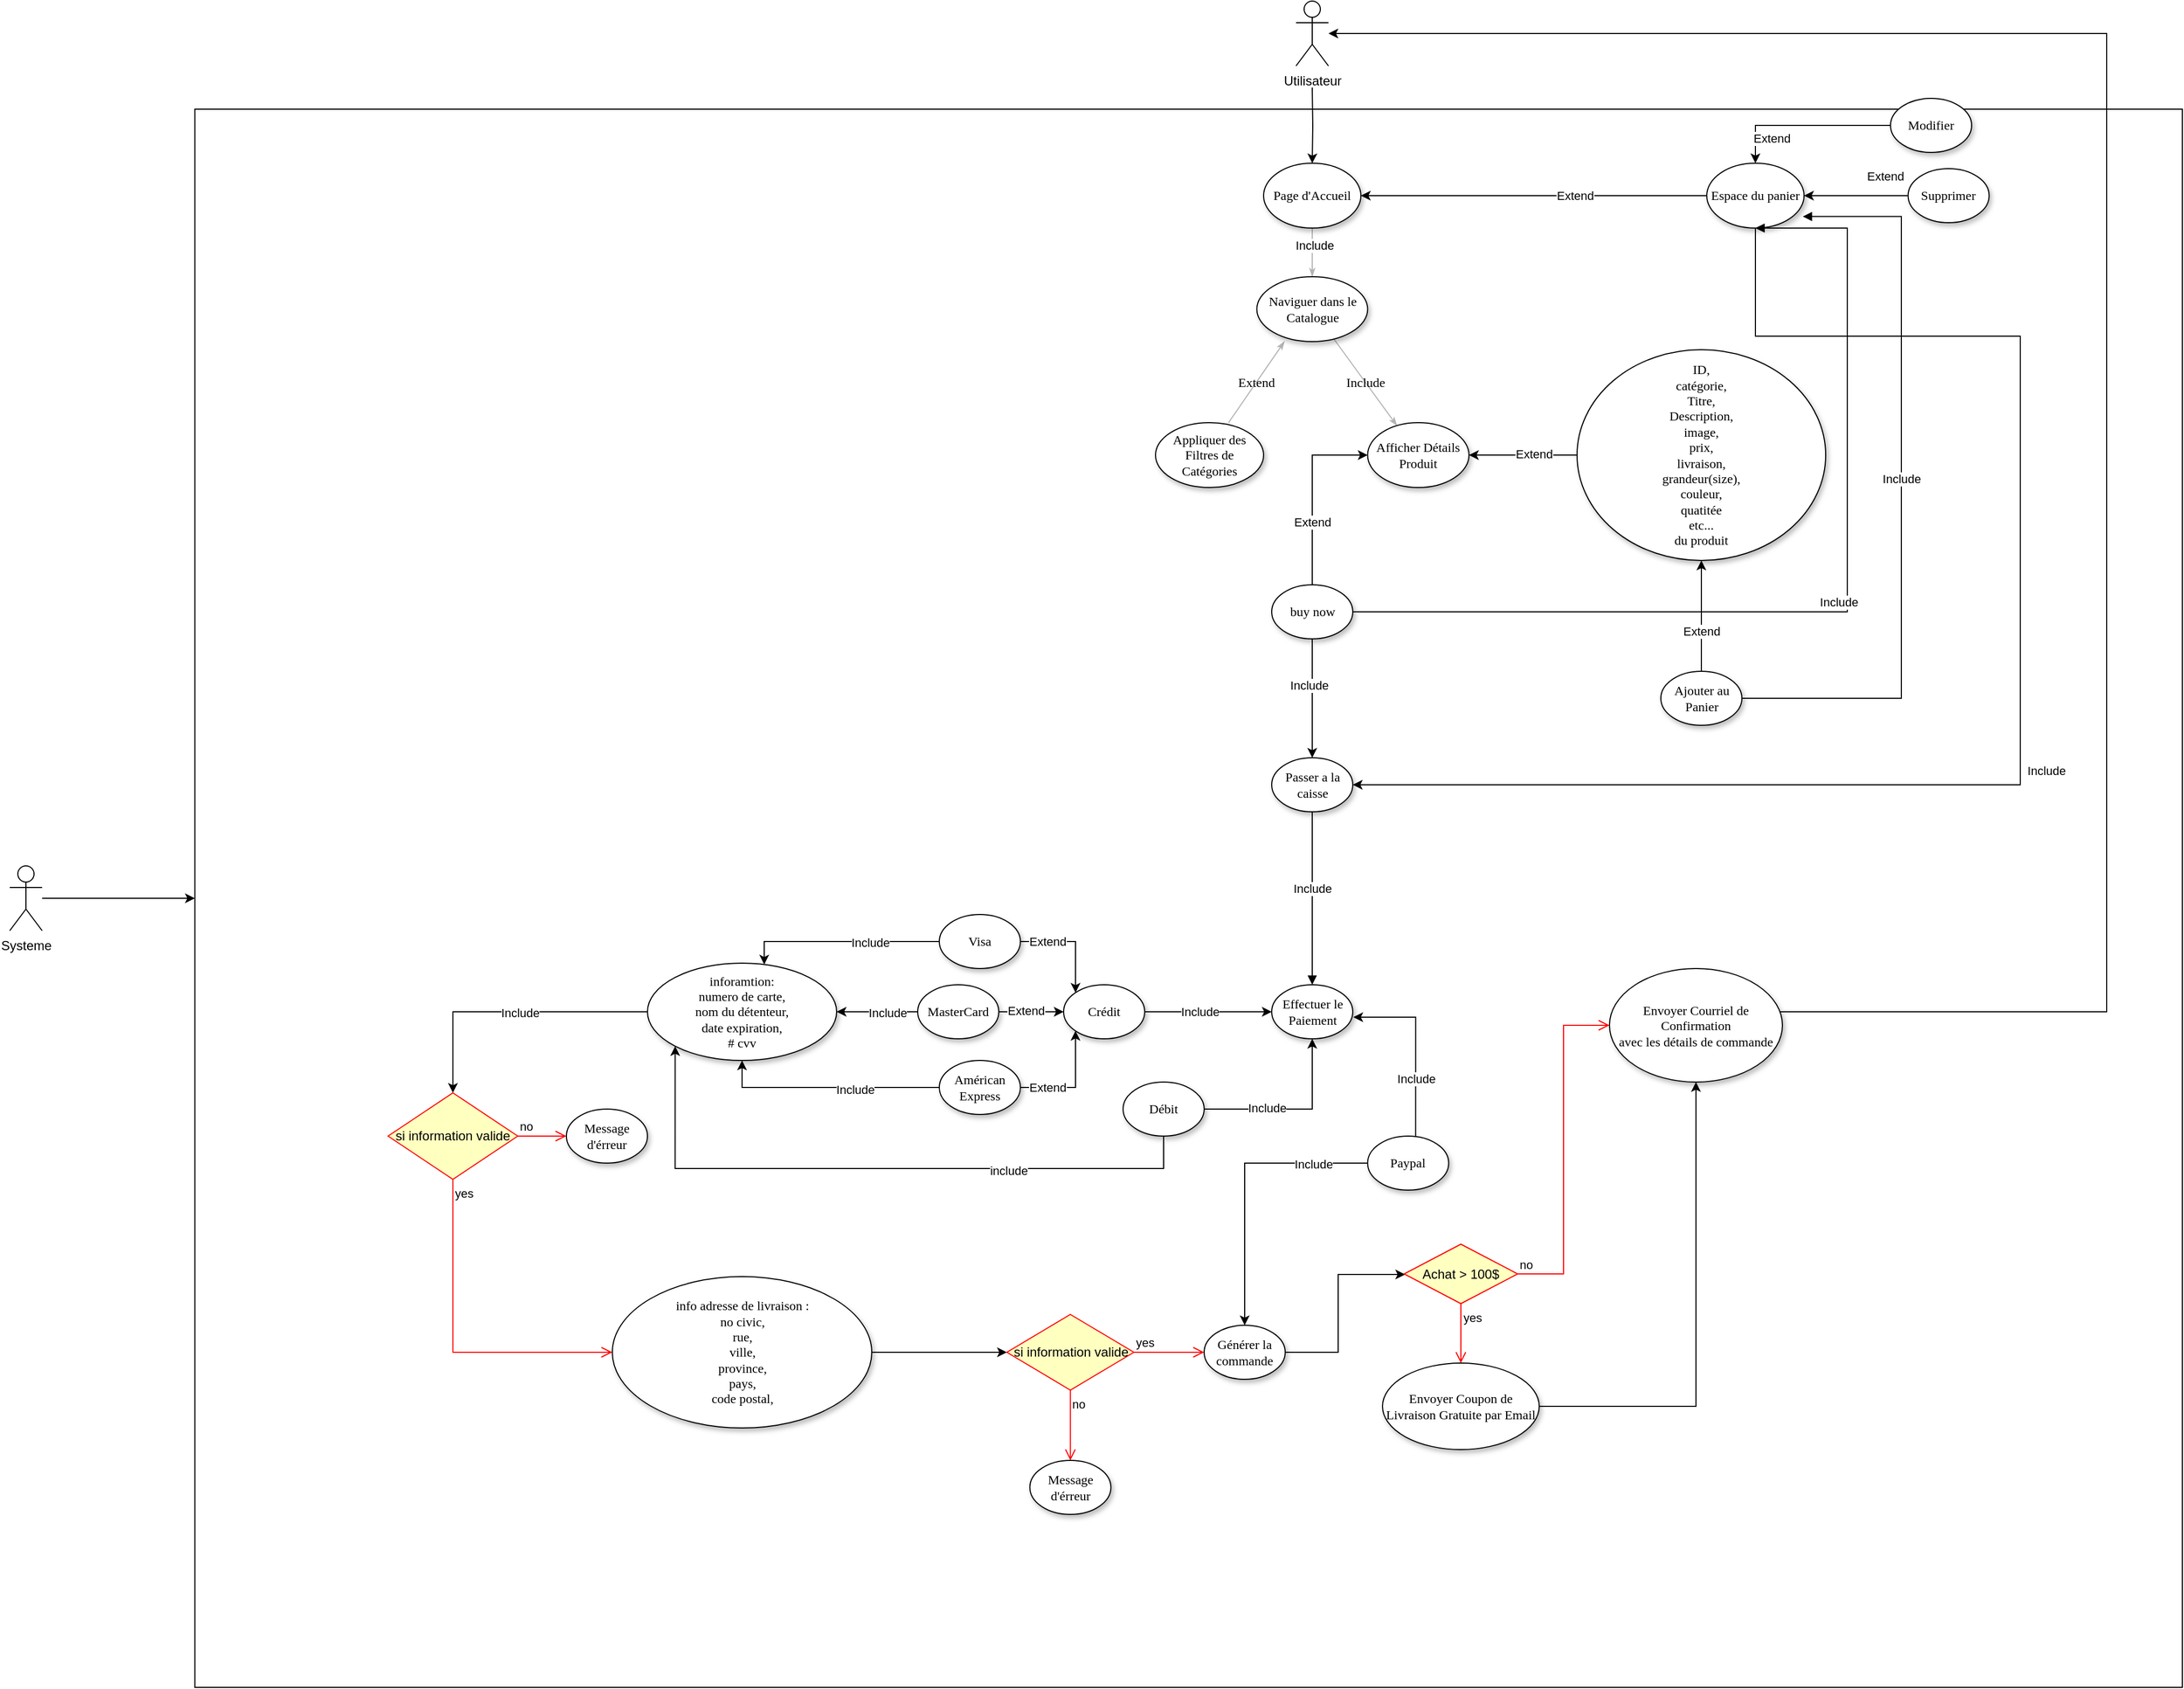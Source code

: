 <mxfile version="21.3.7" type="device">
  <diagram name="Page-1" id="jel4yk-7SxjorbVxU21P">
    <mxGraphModel dx="2404" dy="1895" grid="1" gridSize="10" guides="1" tooltips="1" connect="1" arrows="1" fold="1" page="1" pageScale="1" pageWidth="827" pageHeight="1169" math="0" shadow="0">
      <root>
        <mxCell id="0" />
        <mxCell id="1" parent="0" />
        <mxCell id="zFSgU1JudAxs3S3j0qi4-1" value="" style="rounded=0;whiteSpace=wrap;html=1;" parent="1" vertex="1">
          <mxGeometry x="-538.75" y="30" width="1838.75" height="1460" as="geometry" />
        </mxCell>
        <mxCell id="zFSgU1JudAxs3S3j0qi4-2" style="edgeStyle=none;rounded=1;html=1;labelBackgroundColor=none;startArrow=none;startFill=0;startSize=5;endArrow=classicThin;endFill=1;endSize=5;jettySize=auto;orthogonalLoop=1;strokeColor=#B3B3B3;strokeWidth=1;fontFamily=Verdana;fontSize=12" parent="1" source="zFSgU1JudAxs3S3j0qi4-6" target="zFSgU1JudAxs3S3j0qi4-9" edge="1">
          <mxGeometry relative="1" as="geometry" />
        </mxCell>
        <mxCell id="zFSgU1JudAxs3S3j0qi4-3" value="Include" style="edgeLabel;html=1;align=center;verticalAlign=middle;resizable=0;points=[];" parent="zFSgU1JudAxs3S3j0qi4-2" vertex="1" connectable="0">
          <mxGeometry x="-0.279" y="2" relative="1" as="geometry">
            <mxPoint as="offset" />
          </mxGeometry>
        </mxCell>
        <mxCell id="zFSgU1JudAxs3S3j0qi4-4" value="" style="edgeStyle=orthogonalEdgeStyle;rounded=0;orthogonalLoop=1;jettySize=auto;html=1;exitX=0;exitY=0.5;exitDx=0;exitDy=0;entryX=1;entryY=0.5;entryDx=0;entryDy=0;" parent="1" source="zFSgU1JudAxs3S3j0qi4-65" target="zFSgU1JudAxs3S3j0qi4-6" edge="1">
          <mxGeometry relative="1" as="geometry" />
        </mxCell>
        <mxCell id="zFSgU1JudAxs3S3j0qi4-5" value="Extend" style="edgeLabel;html=1;align=center;verticalAlign=middle;resizable=0;points=[];" parent="zFSgU1JudAxs3S3j0qi4-4" vertex="1" connectable="0">
          <mxGeometry x="-0.237" relative="1" as="geometry">
            <mxPoint as="offset" />
          </mxGeometry>
        </mxCell>
        <mxCell id="zFSgU1JudAxs3S3j0qi4-6" value="Page d&#39;Accueil" style="ellipse;whiteSpace=wrap;html=1;rounded=0;shadow=1;comic=0;labelBackgroundColor=none;strokeWidth=1;fontFamily=Verdana;fontSize=12;align=center;" parent="1" vertex="1">
          <mxGeometry x="450" y="80" width="90" height="60" as="geometry" />
        </mxCell>
        <mxCell id="zFSgU1JudAxs3S3j0qi4-7" value="Extend" style="edgeStyle=none;rounded=1;html=1;labelBackgroundColor=none;startArrow=none;startFill=0;startSize=5;endArrow=classicThin;endFill=1;endSize=5;jettySize=auto;orthogonalLoop=1;strokeColor=#B3B3B3;strokeWidth=1;fontFamily=Verdana;fontSize=12;exitX=0.676;exitY=0;exitDx=0;exitDy=0;entryX=0.25;entryY=0.997;entryDx=0;entryDy=0;entryPerimeter=0;exitPerimeter=0;" parent="1" source="zFSgU1JudAxs3S3j0qi4-11" target="zFSgU1JudAxs3S3j0qi4-9" edge="1">
          <mxGeometry relative="1" as="geometry">
            <mxPoint x="380" y="230" as="targetPoint" />
          </mxGeometry>
        </mxCell>
        <mxCell id="zFSgU1JudAxs3S3j0qi4-8" value="Include" style="edgeStyle=none;rounded=1;html=1;labelBackgroundColor=none;startArrow=none;startFill=0;startSize=5;endArrow=classicThin;endFill=1;endSize=5;jettySize=auto;orthogonalLoop=1;strokeColor=#B3B3B3;strokeWidth=1;fontFamily=Verdana;fontSize=12" parent="1" source="zFSgU1JudAxs3S3j0qi4-9" target="zFSgU1JudAxs3S3j0qi4-10" edge="1">
          <mxGeometry relative="1" as="geometry" />
        </mxCell>
        <mxCell id="zFSgU1JudAxs3S3j0qi4-9" value="Naviguer dans le Catalogue" style="ellipse;whiteSpace=wrap;html=1;rounded=0;shadow=1;comic=0;labelBackgroundColor=none;strokeWidth=1;fontFamily=Verdana;fontSize=12;align=center;" parent="1" vertex="1">
          <mxGeometry x="443.75" y="185" width="102.5" height="60" as="geometry" />
        </mxCell>
        <mxCell id="zFSgU1JudAxs3S3j0qi4-10" value="Afficher Détails Produit  " style="ellipse;whiteSpace=wrap;html=1;rounded=0;shadow=1;comic=0;labelBackgroundColor=none;strokeWidth=1;fontFamily=Verdana;fontSize=12;align=center;" parent="1" vertex="1">
          <mxGeometry x="546.25" y="320" width="93.75" height="60" as="geometry" />
        </mxCell>
        <mxCell id="zFSgU1JudAxs3S3j0qi4-11" value=" Appliquer des Filtres de Catégories" style="ellipse;whiteSpace=wrap;html=1;rounded=0;shadow=1;comic=0;labelBackgroundColor=none;strokeWidth=1;fontFamily=Verdana;fontSize=12;align=center;" parent="1" vertex="1">
          <mxGeometry x="350" y="320" width="100" height="60" as="geometry" />
        </mxCell>
        <mxCell id="zFSgU1JudAxs3S3j0qi4-12" value="" style="edgeStyle=orthogonalEdgeStyle;rounded=0;orthogonalLoop=1;jettySize=auto;html=1;exitX=0.5;exitY=1;exitDx=0;exitDy=0;" parent="1" source="zFSgU1JudAxs3S3j0qi4-65" target="zFSgU1JudAxs3S3j0qi4-25" edge="1">
          <mxGeometry relative="1" as="geometry">
            <Array as="points">
              <mxPoint x="905" y="240" />
              <mxPoint x="1150" y="240" />
              <mxPoint x="1150" y="655" />
            </Array>
            <mxPoint x="900" y="170" as="sourcePoint" />
          </mxGeometry>
        </mxCell>
        <mxCell id="zFSgU1JudAxs3S3j0qi4-13" value="Include" style="edgeLabel;html=1;align=center;verticalAlign=middle;resizable=0;points=[];" parent="zFSgU1JudAxs3S3j0qi4-12" vertex="1" connectable="0">
          <mxGeometry x="0.223" y="1" relative="1" as="geometry">
            <mxPoint x="106" y="-14" as="offset" />
          </mxGeometry>
        </mxCell>
        <mxCell id="zFSgU1JudAxs3S3j0qi4-14" value="" style="edgeStyle=orthogonalEdgeStyle;rounded=0;orthogonalLoop=1;jettySize=auto;html=1;entryX=0.5;entryY=1;entryDx=0;entryDy=0;" parent="1" source="zFSgU1JudAxs3S3j0qi4-16" target="zFSgU1JudAxs3S3j0qi4-64" edge="1">
          <mxGeometry relative="1" as="geometry">
            <mxPoint x="854.995" y="460" as="targetPoint" />
          </mxGeometry>
        </mxCell>
        <mxCell id="zFSgU1JudAxs3S3j0qi4-15" value="Extend" style="edgeLabel;html=1;align=center;verticalAlign=middle;resizable=0;points=[];" parent="zFSgU1JudAxs3S3j0qi4-14" vertex="1" connectable="0">
          <mxGeometry x="-0.266" relative="1" as="geometry">
            <mxPoint as="offset" />
          </mxGeometry>
        </mxCell>
        <mxCell id="zFSgU1JudAxs3S3j0qi4-16" value=" Ajouter au Panier  " style="ellipse;whiteSpace=wrap;html=1;rounded=0;shadow=1;comic=0;labelBackgroundColor=none;strokeWidth=1;fontFamily=Verdana;fontSize=12;align=center;" parent="1" vertex="1">
          <mxGeometry x="817.5" y="550" width="75" height="50" as="geometry" />
        </mxCell>
        <mxCell id="zFSgU1JudAxs3S3j0qi4-17" value="" style="edgeStyle=orthogonalEdgeStyle;rounded=0;orthogonalLoop=1;jettySize=auto;html=1;" parent="1" target="zFSgU1JudAxs3S3j0qi4-6" edge="1">
          <mxGeometry relative="1" as="geometry">
            <mxPoint x="495" y="10" as="sourcePoint" />
          </mxGeometry>
        </mxCell>
        <mxCell id="zFSgU1JudAxs3S3j0qi4-18" value="Utilisateur" style="shape=umlActor;verticalLabelPosition=bottom;verticalAlign=top;html=1;outlineConnect=0;" parent="1" vertex="1">
          <mxGeometry x="480" y="-70" width="30" height="60" as="geometry" />
        </mxCell>
        <mxCell id="zFSgU1JudAxs3S3j0qi4-19" value="" style="edgeStyle=orthogonalEdgeStyle;rounded=0;orthogonalLoop=1;jettySize=auto;html=1;entryX=1;entryY=0.5;entryDx=0;entryDy=0;" parent="1" source="zFSgU1JudAxs3S3j0qi4-21" target="zFSgU1JudAxs3S3j0qi4-65" edge="1">
          <mxGeometry relative="1" as="geometry" />
        </mxCell>
        <mxCell id="zFSgU1JudAxs3S3j0qi4-20" value="Extend" style="edgeLabel;html=1;align=center;verticalAlign=middle;resizable=0;points=[];" parent="zFSgU1JudAxs3S3j0qi4-19" vertex="1" connectable="0">
          <mxGeometry x="-0.3" y="-4" relative="1" as="geometry">
            <mxPoint x="12" y="-14" as="offset" />
          </mxGeometry>
        </mxCell>
        <mxCell id="zFSgU1JudAxs3S3j0qi4-21" value="Supprimer" style="ellipse;whiteSpace=wrap;html=1;rounded=0;shadow=1;comic=0;labelBackgroundColor=none;strokeWidth=1;fontFamily=Verdana;fontSize=12;align=center;" parent="1" vertex="1">
          <mxGeometry x="1046.25" y="85" width="75" height="50" as="geometry" />
        </mxCell>
        <mxCell id="zFSgU1JudAxs3S3j0qi4-22" value="" style="edgeStyle=orthogonalEdgeStyle;rounded=0;orthogonalLoop=1;jettySize=auto;html=1;" parent="1" source="zFSgU1JudAxs3S3j0qi4-24" target="zFSgU1JudAxs3S3j0qi4-65" edge="1">
          <mxGeometry relative="1" as="geometry" />
        </mxCell>
        <mxCell id="zFSgU1JudAxs3S3j0qi4-23" value="Extend" style="edgeLabel;html=1;align=center;verticalAlign=middle;resizable=0;points=[];" parent="zFSgU1JudAxs3S3j0qi4-22" vertex="1" connectable="0">
          <mxGeometry x="0.355" y="-2" relative="1" as="geometry">
            <mxPoint x="-2" y="14" as="offset" />
          </mxGeometry>
        </mxCell>
        <mxCell id="zFSgU1JudAxs3S3j0qi4-24" value="  Modifier" style="ellipse;whiteSpace=wrap;html=1;rounded=0;shadow=1;comic=0;labelBackgroundColor=none;strokeWidth=1;fontFamily=Verdana;fontSize=12;align=center;" parent="1" vertex="1">
          <mxGeometry x="1030" y="20" width="75" height="50" as="geometry" />
        </mxCell>
        <mxCell id="zFSgU1JudAxs3S3j0qi4-25" value="Passer a la caisse" style="ellipse;whiteSpace=wrap;html=1;rounded=0;shadow=1;comic=0;labelBackgroundColor=none;strokeWidth=1;fontFamily=Verdana;fontSize=12;align=center;" parent="1" vertex="1">
          <mxGeometry x="457.5" y="630" width="75" height="50" as="geometry" />
        </mxCell>
        <mxCell id="zFSgU1JudAxs3S3j0qi4-26" value="" style="edgeStyle=orthogonalEdgeStyle;rounded=0;orthogonalLoop=1;jettySize=auto;html=1;exitX=1;exitY=0.5;exitDx=0;exitDy=0;" parent="1" source="mhW23_94ExutKZyGpzAe-13" target="zFSgU1JudAxs3S3j0qi4-31" edge="1">
          <mxGeometry relative="1" as="geometry">
            <Array as="points">
              <mxPoint x="519" y="1108" />
            </Array>
          </mxGeometry>
        </mxCell>
        <mxCell id="zFSgU1JudAxs3S3j0qi4-27" value="Effectuer le Paiement" style="ellipse;whiteSpace=wrap;html=1;rounded=0;shadow=1;comic=0;labelBackgroundColor=none;strokeWidth=1;fontFamily=Verdana;fontSize=12;align=center;" parent="1" vertex="1">
          <mxGeometry x="457.5" y="840" width="75" height="50" as="geometry" />
        </mxCell>
        <mxCell id="zFSgU1JudAxs3S3j0qi4-28" value="Include" style="html=1;verticalAlign=bottom;endArrow=block;edgeStyle=elbowEdgeStyle;elbow=vertical;curved=0;rounded=0;exitX=0.5;exitY=1;exitDx=0;exitDy=0;entryX=0.5;entryY=0;entryDx=0;entryDy=0;" parent="1" source="zFSgU1JudAxs3S3j0qi4-25" target="zFSgU1JudAxs3S3j0qi4-27" edge="1">
          <mxGeometry width="80" relative="1" as="geometry">
            <mxPoint x="530" y="730" as="sourcePoint" />
            <mxPoint x="610" y="730" as="targetPoint" />
          </mxGeometry>
        </mxCell>
        <mxCell id="zFSgU1JudAxs3S3j0qi4-29" value="" style="edgeStyle=orthogonalEdgeStyle;rounded=0;orthogonalLoop=1;jettySize=auto;html=1;" parent="1" source="zFSgU1JudAxs3S3j0qi4-30" target="zFSgU1JudAxs3S3j0qi4-18" edge="1">
          <mxGeometry relative="1" as="geometry">
            <mxPoint x="767.5" y="865" as="targetPoint" />
            <Array as="points">
              <mxPoint x="1230" y="865" />
              <mxPoint x="1230" y="-40" />
            </Array>
          </mxGeometry>
        </mxCell>
        <mxCell id="zFSgU1JudAxs3S3j0qi4-30" value=" Envoyer Courriel de Confirmation &lt;br&gt;avec les détails de commande" style="ellipse;whiteSpace=wrap;html=1;rounded=0;shadow=1;comic=0;labelBackgroundColor=none;strokeWidth=1;fontFamily=Verdana;fontSize=12;align=center;" parent="1" vertex="1">
          <mxGeometry x="770" y="825" width="160" height="105" as="geometry" />
        </mxCell>
        <mxCell id="zFSgU1JudAxs3S3j0qi4-31" value="Achat &amp;gt; 100$" style="rhombus;whiteSpace=wrap;html=1;fontColor=#000000;fillColor=#ffffc0;strokeColor=#ff0000;" parent="1" vertex="1">
          <mxGeometry x="580" y="1080" width="105" height="55" as="geometry" />
        </mxCell>
        <mxCell id="zFSgU1JudAxs3S3j0qi4-32" value="no" style="edgeStyle=orthogonalEdgeStyle;html=1;align=left;verticalAlign=bottom;endArrow=open;endSize=8;strokeColor=#ff0000;rounded=0;entryX=0;entryY=0.5;entryDx=0;entryDy=0;" parent="1" source="zFSgU1JudAxs3S3j0qi4-31" target="zFSgU1JudAxs3S3j0qi4-30" edge="1">
          <mxGeometry x="-1" relative="1" as="geometry">
            <mxPoint x="760" y="900" as="targetPoint" />
          </mxGeometry>
        </mxCell>
        <mxCell id="zFSgU1JudAxs3S3j0qi4-33" value="yes" style="edgeStyle=orthogonalEdgeStyle;html=1;align=left;verticalAlign=top;endArrow=open;endSize=8;strokeColor=#ff0000;rounded=0;entryX=0.5;entryY=0;entryDx=0;entryDy=0;" parent="1" source="zFSgU1JudAxs3S3j0qi4-31" target="zFSgU1JudAxs3S3j0qi4-35" edge="1">
          <mxGeometry x="-1" relative="1" as="geometry">
            <mxPoint x="633" y="970" as="targetPoint" />
            <Array as="points" />
          </mxGeometry>
        </mxCell>
        <mxCell id="zFSgU1JudAxs3S3j0qi4-34" value="" style="edgeStyle=orthogonalEdgeStyle;rounded=0;orthogonalLoop=1;jettySize=auto;html=1;entryX=0.5;entryY=1;entryDx=0;entryDy=0;" parent="1" source="zFSgU1JudAxs3S3j0qi4-35" target="zFSgU1JudAxs3S3j0qi4-30" edge="1">
          <mxGeometry relative="1" as="geometry">
            <mxPoint x="785" y="1010" as="targetPoint" />
          </mxGeometry>
        </mxCell>
        <mxCell id="zFSgU1JudAxs3S3j0qi4-35" value=" Envoyer Coupon de Livraison Gratuite par Email" style="ellipse;whiteSpace=wrap;html=1;rounded=0;shadow=1;comic=0;labelBackgroundColor=none;strokeWidth=1;fontFamily=Verdana;fontSize=12;align=center;" parent="1" vertex="1">
          <mxGeometry x="560" y="1190" width="145" height="80" as="geometry" />
        </mxCell>
        <mxCell id="zFSgU1JudAxs3S3j0qi4-36" value="" style="edgeStyle=orthogonalEdgeStyle;rounded=0;orthogonalLoop=1;jettySize=auto;html=1;" parent="1" edge="1">
          <mxGeometry relative="1" as="geometry">
            <mxPoint x="590.67" y="979.995" as="sourcePoint" />
            <mxPoint x="533" y="870" as="targetPoint" />
            <Array as="points">
              <mxPoint x="591" y="870" />
            </Array>
          </mxGeometry>
        </mxCell>
        <mxCell id="zFSgU1JudAxs3S3j0qi4-37" value="Include" style="edgeLabel;html=1;align=center;verticalAlign=middle;resizable=0;points=[];" parent="zFSgU1JudAxs3S3j0qi4-36" vertex="1" connectable="0">
          <mxGeometry x="-0.369" relative="1" as="geometry">
            <mxPoint as="offset" />
          </mxGeometry>
        </mxCell>
        <mxCell id="mhW23_94ExutKZyGpzAe-14" value="" style="edgeStyle=orthogonalEdgeStyle;rounded=0;orthogonalLoop=1;jettySize=auto;html=1;entryX=0.5;entryY=0;entryDx=0;entryDy=0;" parent="1" source="zFSgU1JudAxs3S3j0qi4-38" target="mhW23_94ExutKZyGpzAe-13" edge="1">
          <mxGeometry relative="1" as="geometry" />
        </mxCell>
        <mxCell id="mhW23_94ExutKZyGpzAe-17" value="Include" style="edgeLabel;html=1;align=center;verticalAlign=middle;resizable=0;points=[];" parent="mhW23_94ExutKZyGpzAe-14" vertex="1" connectable="0">
          <mxGeometry x="-0.618" y="1" relative="1" as="geometry">
            <mxPoint as="offset" />
          </mxGeometry>
        </mxCell>
        <mxCell id="zFSgU1JudAxs3S3j0qi4-38" value="Paypal" style="ellipse;whiteSpace=wrap;html=1;rounded=0;shadow=1;comic=0;labelBackgroundColor=none;strokeWidth=1;fontFamily=Verdana;fontSize=12;align=center;" parent="1" vertex="1">
          <mxGeometry x="546.25" y="980" width="75" height="50" as="geometry" />
        </mxCell>
        <mxCell id="zFSgU1JudAxs3S3j0qi4-39" value="" style="edgeStyle=orthogonalEdgeStyle;rounded=0;orthogonalLoop=1;jettySize=auto;html=1;" parent="1" source="zFSgU1JudAxs3S3j0qi4-41" target="zFSgU1JudAxs3S3j0qi4-27" edge="1">
          <mxGeometry relative="1" as="geometry">
            <Array as="points">
              <mxPoint x="400" y="865" />
              <mxPoint x="400" y="865" />
            </Array>
          </mxGeometry>
        </mxCell>
        <mxCell id="zFSgU1JudAxs3S3j0qi4-40" value="Include" style="edgeLabel;html=1;align=center;verticalAlign=middle;resizable=0;points=[];" parent="zFSgU1JudAxs3S3j0qi4-39" vertex="1" connectable="0">
          <mxGeometry x="-0.13" relative="1" as="geometry">
            <mxPoint as="offset" />
          </mxGeometry>
        </mxCell>
        <mxCell id="zFSgU1JudAxs3S3j0qi4-41" value="Crédit" style="ellipse;whiteSpace=wrap;html=1;rounded=0;shadow=1;comic=0;labelBackgroundColor=none;strokeWidth=1;fontFamily=Verdana;fontSize=12;align=center;" parent="1" vertex="1">
          <mxGeometry x="265" y="840" width="75" height="50" as="geometry" />
        </mxCell>
        <mxCell id="zFSgU1JudAxs3S3j0qi4-42" value="" style="edgeStyle=orthogonalEdgeStyle;rounded=0;orthogonalLoop=1;jettySize=auto;html=1;entryX=0.5;entryY=1;entryDx=0;entryDy=0;" parent="1" source="zFSgU1JudAxs3S3j0qi4-44" target="zFSgU1JudAxs3S3j0qi4-27" edge="1">
          <mxGeometry relative="1" as="geometry">
            <mxPoint x="465" y="955" as="targetPoint" />
          </mxGeometry>
        </mxCell>
        <mxCell id="zFSgU1JudAxs3S3j0qi4-43" value="Include" style="edgeLabel;html=1;align=center;verticalAlign=middle;resizable=0;points=[];" parent="zFSgU1JudAxs3S3j0qi4-42" vertex="1" connectable="0">
          <mxGeometry x="-0.299" y="1" relative="1" as="geometry">
            <mxPoint as="offset" />
          </mxGeometry>
        </mxCell>
        <mxCell id="mhW23_94ExutKZyGpzAe-4" value="" style="edgeStyle=orthogonalEdgeStyle;rounded=0;orthogonalLoop=1;jettySize=auto;html=1;entryX=0;entryY=1;entryDx=0;entryDy=0;" parent="1" source="zFSgU1JudAxs3S3j0qi4-44" target="zFSgU1JudAxs3S3j0qi4-71" edge="1">
          <mxGeometry relative="1" as="geometry">
            <mxPoint x="357.5" y="1060" as="targetPoint" />
            <Array as="points">
              <mxPoint x="358" y="1010" />
              <mxPoint x="-94" y="1010" />
            </Array>
          </mxGeometry>
        </mxCell>
        <mxCell id="mhW23_94ExutKZyGpzAe-5" value="include" style="edgeLabel;html=1;align=center;verticalAlign=middle;resizable=0;points=[];" parent="mhW23_94ExutKZyGpzAe-4" vertex="1" connectable="0">
          <mxGeometry x="-0.416" y="2" relative="1" as="geometry">
            <mxPoint as="offset" />
          </mxGeometry>
        </mxCell>
        <mxCell id="zFSgU1JudAxs3S3j0qi4-44" value="Débit" style="ellipse;whiteSpace=wrap;html=1;rounded=0;shadow=1;comic=0;labelBackgroundColor=none;strokeWidth=1;fontFamily=Verdana;fontSize=12;align=center;" parent="1" vertex="1">
          <mxGeometry x="320" y="930" width="75" height="50" as="geometry" />
        </mxCell>
        <mxCell id="zFSgU1JudAxs3S3j0qi4-45" value="" style="edgeStyle=orthogonalEdgeStyle;rounded=0;orthogonalLoop=1;jettySize=auto;html=1;entryX=0;entryY=0;entryDx=0;entryDy=0;" parent="1" source="zFSgU1JudAxs3S3j0qi4-49" target="zFSgU1JudAxs3S3j0qi4-41" edge="1">
          <mxGeometry relative="1" as="geometry">
            <Array as="points">
              <mxPoint x="276" y="800" />
            </Array>
          </mxGeometry>
        </mxCell>
        <mxCell id="zFSgU1JudAxs3S3j0qi4-46" value="Extend" style="edgeLabel;html=1;align=center;verticalAlign=middle;resizable=0;points=[];" parent="zFSgU1JudAxs3S3j0qi4-45" vertex="1" connectable="0">
          <mxGeometry x="-0.191" relative="1" as="geometry">
            <mxPoint x="-15" as="offset" />
          </mxGeometry>
        </mxCell>
        <mxCell id="zFSgU1JudAxs3S3j0qi4-47" value="" style="edgeStyle=orthogonalEdgeStyle;rounded=0;orthogonalLoop=1;jettySize=auto;html=1;" parent="1" source="zFSgU1JudAxs3S3j0qi4-49" target="zFSgU1JudAxs3S3j0qi4-71" edge="1">
          <mxGeometry relative="1" as="geometry">
            <Array as="points">
              <mxPoint x="-12" y="800" />
            </Array>
          </mxGeometry>
        </mxCell>
        <mxCell id="zFSgU1JudAxs3S3j0qi4-48" value="Include" style="edgeLabel;html=1;align=center;verticalAlign=middle;resizable=0;points=[];" parent="zFSgU1JudAxs3S3j0qi4-47" vertex="1" connectable="0">
          <mxGeometry x="-0.297" y="1" relative="1" as="geometry">
            <mxPoint as="offset" />
          </mxGeometry>
        </mxCell>
        <mxCell id="zFSgU1JudAxs3S3j0qi4-49" value="Visa" style="ellipse;whiteSpace=wrap;html=1;rounded=0;shadow=1;comic=0;labelBackgroundColor=none;strokeWidth=1;fontFamily=Verdana;fontSize=12;align=center;" parent="1" vertex="1">
          <mxGeometry x="150" y="775" width="75" height="50" as="geometry" />
        </mxCell>
        <mxCell id="zFSgU1JudAxs3S3j0qi4-50" value="" style="edgeStyle=orthogonalEdgeStyle;rounded=0;orthogonalLoop=1;jettySize=auto;html=1;" parent="1" source="zFSgU1JudAxs3S3j0qi4-54" target="zFSgU1JudAxs3S3j0qi4-41" edge="1">
          <mxGeometry relative="1" as="geometry" />
        </mxCell>
        <mxCell id="zFSgU1JudAxs3S3j0qi4-51" value="Extend" style="edgeLabel;html=1;align=center;verticalAlign=middle;resizable=0;points=[];" parent="zFSgU1JudAxs3S3j0qi4-50" vertex="1" connectable="0">
          <mxGeometry x="-0.174" y="1" relative="1" as="geometry">
            <mxPoint as="offset" />
          </mxGeometry>
        </mxCell>
        <mxCell id="zFSgU1JudAxs3S3j0qi4-52" value="" style="edgeStyle=orthogonalEdgeStyle;rounded=0;orthogonalLoop=1;jettySize=auto;html=1;" parent="1" source="zFSgU1JudAxs3S3j0qi4-54" target="zFSgU1JudAxs3S3j0qi4-71" edge="1">
          <mxGeometry relative="1" as="geometry" />
        </mxCell>
        <mxCell id="zFSgU1JudAxs3S3j0qi4-53" value="Include" style="edgeLabel;html=1;align=center;verticalAlign=middle;resizable=0;points=[];" parent="zFSgU1JudAxs3S3j0qi4-52" vertex="1" connectable="0">
          <mxGeometry x="-0.259" y="1" relative="1" as="geometry">
            <mxPoint as="offset" />
          </mxGeometry>
        </mxCell>
        <mxCell id="zFSgU1JudAxs3S3j0qi4-54" value="MasterCard" style="ellipse;whiteSpace=wrap;html=1;rounded=0;shadow=1;comic=0;labelBackgroundColor=none;strokeWidth=1;fontFamily=Verdana;fontSize=12;align=center;" parent="1" vertex="1">
          <mxGeometry x="130" y="840" width="75" height="50" as="geometry" />
        </mxCell>
        <mxCell id="zFSgU1JudAxs3S3j0qi4-55" value="" style="edgeStyle=orthogonalEdgeStyle;rounded=0;orthogonalLoop=1;jettySize=auto;html=1;entryX=0;entryY=1;entryDx=0;entryDy=0;" parent="1" source="zFSgU1JudAxs3S3j0qi4-59" target="zFSgU1JudAxs3S3j0qi4-41" edge="1">
          <mxGeometry relative="1" as="geometry" />
        </mxCell>
        <mxCell id="zFSgU1JudAxs3S3j0qi4-56" value="Extend" style="edgeLabel;html=1;align=center;verticalAlign=middle;resizable=0;points=[];" parent="zFSgU1JudAxs3S3j0qi4-55" vertex="1" connectable="0">
          <mxGeometry x="-0.467" relative="1" as="geometry">
            <mxPoint x="-3" as="offset" />
          </mxGeometry>
        </mxCell>
        <mxCell id="zFSgU1JudAxs3S3j0qi4-57" value="" style="edgeStyle=orthogonalEdgeStyle;rounded=0;orthogonalLoop=1;jettySize=auto;html=1;entryX=0.5;entryY=1;entryDx=0;entryDy=0;" parent="1" source="zFSgU1JudAxs3S3j0qi4-59" target="zFSgU1JudAxs3S3j0qi4-71" edge="1">
          <mxGeometry relative="1" as="geometry">
            <mxPoint x="70" y="935" as="targetPoint" />
          </mxGeometry>
        </mxCell>
        <mxCell id="zFSgU1JudAxs3S3j0qi4-58" value="Include" style="edgeLabel;html=1;align=center;verticalAlign=middle;resizable=0;points=[];" parent="zFSgU1JudAxs3S3j0qi4-57" vertex="1" connectable="0">
          <mxGeometry x="-0.242" y="2" relative="1" as="geometry">
            <mxPoint as="offset" />
          </mxGeometry>
        </mxCell>
        <mxCell id="zFSgU1JudAxs3S3j0qi4-59" value="Américan&lt;br&gt;Express" style="ellipse;whiteSpace=wrap;html=1;rounded=0;shadow=1;comic=0;labelBackgroundColor=none;strokeWidth=1;fontFamily=Verdana;fontSize=12;align=center;" parent="1" vertex="1">
          <mxGeometry x="150" y="910" width="75" height="50" as="geometry" />
        </mxCell>
        <mxCell id="zFSgU1JudAxs3S3j0qi4-60" value="" style="edgeStyle=orthogonalEdgeStyle;rounded=0;orthogonalLoop=1;jettySize=auto;html=1;" parent="1" source="zFSgU1JudAxs3S3j0qi4-61" target="zFSgU1JudAxs3S3j0qi4-1" edge="1">
          <mxGeometry relative="1" as="geometry" />
        </mxCell>
        <mxCell id="zFSgU1JudAxs3S3j0qi4-61" value="Systeme" style="shape=umlActor;verticalLabelPosition=bottom;verticalAlign=top;html=1;outlineConnect=0;" parent="1" vertex="1">
          <mxGeometry x="-710" y="730" width="30" height="60" as="geometry" />
        </mxCell>
        <mxCell id="zFSgU1JudAxs3S3j0qi4-62" value="" style="edgeStyle=orthogonalEdgeStyle;rounded=0;orthogonalLoop=1;jettySize=auto;html=1;" parent="1" source="zFSgU1JudAxs3S3j0qi4-64" target="zFSgU1JudAxs3S3j0qi4-10" edge="1">
          <mxGeometry relative="1" as="geometry" />
        </mxCell>
        <mxCell id="zFSgU1JudAxs3S3j0qi4-63" value="Extend" style="edgeLabel;html=1;align=center;verticalAlign=middle;resizable=0;points=[];" parent="zFSgU1JudAxs3S3j0qi4-62" vertex="1" connectable="0">
          <mxGeometry x="-0.2" y="-1" relative="1" as="geometry">
            <mxPoint as="offset" />
          </mxGeometry>
        </mxCell>
        <mxCell id="zFSgU1JudAxs3S3j0qi4-64" value="ID,&lt;br&gt;catégorie,&lt;br&gt;Titre,&lt;br&gt;Description,&lt;br&gt;image,&lt;br&gt;prix,&lt;br&gt;livraison,&lt;br&gt;grandeur(size),&lt;br&gt;couleur,&lt;br&gt;quatitée &lt;br&gt;etc...&lt;br&gt;du produit" style="ellipse;whiteSpace=wrap;html=1;rounded=0;shadow=1;comic=0;labelBackgroundColor=none;strokeWidth=1;fontFamily=Verdana;fontSize=12;align=center;" parent="1" vertex="1">
          <mxGeometry x="740" y="252.5" width="230" height="195" as="geometry" />
        </mxCell>
        <mxCell id="zFSgU1JudAxs3S3j0qi4-65" value="Espace du panier" style="ellipse;whiteSpace=wrap;html=1;rounded=0;shadow=1;comic=0;labelBackgroundColor=none;strokeWidth=1;fontFamily=Verdana;fontSize=12;align=center;" parent="1" vertex="1">
          <mxGeometry x="860" y="80" width="90" height="60" as="geometry" />
        </mxCell>
        <mxCell id="zFSgU1JudAxs3S3j0qi4-66" value="" style="edgeStyle=orthogonalEdgeStyle;rounded=0;orthogonalLoop=1;jettySize=auto;html=1;entryX=0;entryY=0.5;entryDx=0;entryDy=0;" parent="1" source="zFSgU1JudAxs3S3j0qi4-70" target="zFSgU1JudAxs3S3j0qi4-10" edge="1">
          <mxGeometry relative="1" as="geometry">
            <mxPoint x="495" y="440" as="targetPoint" />
            <Array as="points">
              <mxPoint x="495" y="350" />
            </Array>
          </mxGeometry>
        </mxCell>
        <mxCell id="zFSgU1JudAxs3S3j0qi4-67" value="Extend" style="edgeLabel;html=1;align=center;verticalAlign=middle;resizable=0;points=[];" parent="zFSgU1JudAxs3S3j0qi4-66" vertex="1" connectable="0">
          <mxGeometry x="-0.321" relative="1" as="geometry">
            <mxPoint as="offset" />
          </mxGeometry>
        </mxCell>
        <mxCell id="zFSgU1JudAxs3S3j0qi4-68" value="" style="edgeStyle=orthogonalEdgeStyle;rounded=0;orthogonalLoop=1;jettySize=auto;html=1;entryX=0.5;entryY=0;entryDx=0;entryDy=0;" parent="1" source="zFSgU1JudAxs3S3j0qi4-70" target="zFSgU1JudAxs3S3j0qi4-25" edge="1">
          <mxGeometry relative="1" as="geometry">
            <mxPoint x="495" y="555" as="targetPoint" />
          </mxGeometry>
        </mxCell>
        <mxCell id="zFSgU1JudAxs3S3j0qi4-69" value="Include" style="edgeLabel;html=1;align=center;verticalAlign=middle;resizable=0;points=[];" parent="zFSgU1JudAxs3S3j0qi4-68" vertex="1" connectable="0">
          <mxGeometry x="-0.231" y="-3" relative="1" as="geometry">
            <mxPoint as="offset" />
          </mxGeometry>
        </mxCell>
        <mxCell id="zFSgU1JudAxs3S3j0qi4-70" value="buy now" style="ellipse;whiteSpace=wrap;html=1;rounded=0;shadow=1;comic=0;labelBackgroundColor=none;strokeWidth=1;fontFamily=Verdana;fontSize=12;align=center;" parent="1" vertex="1">
          <mxGeometry x="457.5" y="470" width="75" height="50" as="geometry" />
        </mxCell>
        <mxCell id="mhW23_94ExutKZyGpzAe-2" value="" style="edgeStyle=orthogonalEdgeStyle;rounded=0;orthogonalLoop=1;jettySize=auto;html=1;entryX=0.5;entryY=0;entryDx=0;entryDy=0;" parent="1" source="zFSgU1JudAxs3S3j0qi4-71" target="a_Jddfn_F3ZeKDNdtjed-1" edge="1">
          <mxGeometry relative="1" as="geometry">
            <Array as="points">
              <mxPoint x="-300" y="865" />
            </Array>
          </mxGeometry>
        </mxCell>
        <mxCell id="mhW23_94ExutKZyGpzAe-6" value="Include" style="edgeLabel;html=1;align=center;verticalAlign=middle;resizable=0;points=[];" parent="mhW23_94ExutKZyGpzAe-2" vertex="1" connectable="0">
          <mxGeometry x="-0.076" y="1" relative="1" as="geometry">
            <mxPoint as="offset" />
          </mxGeometry>
        </mxCell>
        <mxCell id="zFSgU1JudAxs3S3j0qi4-71" value="inforamtion:&lt;br&gt;numero de carte,&lt;br&gt;nom du détenteur,&lt;br&gt;date expiration,&lt;br&gt;# cvv" style="ellipse;whiteSpace=wrap;html=1;rounded=0;shadow=1;comic=0;labelBackgroundColor=none;strokeWidth=1;fontFamily=Verdana;fontSize=12;align=center;" parent="1" vertex="1">
          <mxGeometry x="-120" y="820" width="175" height="90" as="geometry" />
        </mxCell>
        <mxCell id="mhW23_94ExutKZyGpzAe-12" value="" style="edgeStyle=orthogonalEdgeStyle;rounded=0;orthogonalLoop=1;jettySize=auto;html=1;entryX=0;entryY=0.5;entryDx=0;entryDy=0;" parent="1" source="mhW23_94ExutKZyGpzAe-1" target="mhW23_94ExutKZyGpzAe-8" edge="1">
          <mxGeometry relative="1" as="geometry">
            <mxPoint x="167.5" y="1180" as="targetPoint" />
          </mxGeometry>
        </mxCell>
        <mxCell id="mhW23_94ExutKZyGpzAe-1" value="info adresse de livraison :&lt;br&gt;no civic,&lt;br&gt;rue,&lt;br&gt;ville,&lt;br&gt;province,&lt;br&gt;pays,&lt;br&gt;code postal," style="ellipse;whiteSpace=wrap;html=1;rounded=0;shadow=1;comic=0;labelBackgroundColor=none;strokeWidth=1;fontFamily=Verdana;fontSize=12;align=center;" parent="1" vertex="1">
          <mxGeometry x="-152.5" y="1110" width="240" height="140" as="geometry" />
        </mxCell>
        <mxCell id="mhW23_94ExutKZyGpzAe-8" value="si information valide" style="rhombus;whiteSpace=wrap;html=1;fontColor=#000000;fillColor=#ffffc0;strokeColor=#ff0000;" parent="1" vertex="1">
          <mxGeometry x="212.5" y="1145" width="117.5" height="70" as="geometry" />
        </mxCell>
        <mxCell id="mhW23_94ExutKZyGpzAe-9" value="yes" style="edgeStyle=orthogonalEdgeStyle;html=1;align=left;verticalAlign=bottom;endArrow=open;endSize=8;strokeColor=#ff0000;rounded=0;entryX=0;entryY=0.5;entryDx=0;entryDy=0;" parent="1" source="mhW23_94ExutKZyGpzAe-8" target="mhW23_94ExutKZyGpzAe-13" edge="1">
          <mxGeometry x="-1" relative="1" as="geometry">
            <mxPoint x="495" y="1060" as="targetPoint" />
          </mxGeometry>
        </mxCell>
        <mxCell id="mhW23_94ExutKZyGpzAe-10" value="no" style="edgeStyle=orthogonalEdgeStyle;html=1;align=left;verticalAlign=top;endArrow=open;endSize=8;strokeColor=#ff0000;rounded=0;" parent="1" source="mhW23_94ExutKZyGpzAe-8" target="mhW23_94ExutKZyGpzAe-18" edge="1">
          <mxGeometry x="-1" relative="1" as="geometry">
            <mxPoint x="252.5" y="1260" as="targetPoint" />
          </mxGeometry>
        </mxCell>
        <mxCell id="mhW23_94ExutKZyGpzAe-13" value="Générer la commande" style="ellipse;whiteSpace=wrap;html=1;rounded=0;shadow=1;comic=0;labelBackgroundColor=none;strokeWidth=1;fontFamily=Verdana;fontSize=12;align=center;" parent="1" vertex="1">
          <mxGeometry x="395" y="1155" width="75" height="50" as="geometry" />
        </mxCell>
        <mxCell id="mhW23_94ExutKZyGpzAe-18" value="Message d&#39;érreur" style="ellipse;whiteSpace=wrap;html=1;rounded=0;shadow=1;comic=0;labelBackgroundColor=none;strokeWidth=1;fontFamily=Verdana;fontSize=12;align=center;" parent="1" vertex="1">
          <mxGeometry x="233.75" y="1280" width="75" height="50" as="geometry" />
        </mxCell>
        <mxCell id="a_Jddfn_F3ZeKDNdtjed-1" value="si information valide" style="rhombus;whiteSpace=wrap;html=1;fontColor=#000000;fillColor=#ffffc0;strokeColor=#ff0000;" parent="1" vertex="1">
          <mxGeometry x="-360" y="940" width="120" height="80" as="geometry" />
        </mxCell>
        <mxCell id="a_Jddfn_F3ZeKDNdtjed-2" value="no" style="edgeStyle=orthogonalEdgeStyle;html=1;align=left;verticalAlign=bottom;endArrow=open;endSize=8;strokeColor=#ff0000;rounded=0;entryX=0;entryY=0.5;entryDx=0;entryDy=0;" parent="1" source="a_Jddfn_F3ZeKDNdtjed-1" target="a_Jddfn_F3ZeKDNdtjed-4" edge="1">
          <mxGeometry x="-1" relative="1" as="geometry">
            <mxPoint x="-180" y="940" as="targetPoint" />
          </mxGeometry>
        </mxCell>
        <mxCell id="a_Jddfn_F3ZeKDNdtjed-3" value="yes" style="edgeStyle=orthogonalEdgeStyle;html=1;align=left;verticalAlign=top;endArrow=open;endSize=8;strokeColor=#ff0000;rounded=0;entryX=0;entryY=0.5;entryDx=0;entryDy=0;" parent="1" source="a_Jddfn_F3ZeKDNdtjed-1" target="mhW23_94ExutKZyGpzAe-1" edge="1">
          <mxGeometry x="-1" relative="1" as="geometry">
            <mxPoint x="-320" y="1020" as="targetPoint" />
            <Array as="points">
              <mxPoint x="-300" y="1180" />
            </Array>
          </mxGeometry>
        </mxCell>
        <mxCell id="a_Jddfn_F3ZeKDNdtjed-4" value="Message d&#39;érreur" style="ellipse;whiteSpace=wrap;html=1;rounded=0;shadow=1;comic=0;labelBackgroundColor=none;strokeWidth=1;fontFamily=Verdana;fontSize=12;align=center;" parent="1" vertex="1">
          <mxGeometry x="-195" y="955" width="75" height="50" as="geometry" />
        </mxCell>
        <mxCell id="BJrzJvtTORnxY0lvjJr7-2" value="Include" style="html=1;verticalAlign=bottom;endArrow=block;edgeStyle=elbowEdgeStyle;elbow=vertical;curved=0;rounded=0;entryX=0.5;entryY=1;entryDx=0;entryDy=0;exitX=1;exitY=0.5;exitDx=0;exitDy=0;" edge="1" parent="1" source="zFSgU1JudAxs3S3j0qi4-70" target="zFSgU1JudAxs3S3j0qi4-65">
          <mxGeometry width="80" relative="1" as="geometry">
            <mxPoint x="540" y="450" as="sourcePoint" />
            <mxPoint x="560" y="440" as="targetPoint" />
            <Array as="points">
              <mxPoint x="990" y="320" />
              <mxPoint x="990" y="420" />
              <mxPoint x="370" y="480" />
              <mxPoint x="370" y="500" />
              <mxPoint x="440" y="530" />
              <mxPoint x="270" y="530" />
              <mxPoint x="280" y="530" />
              <mxPoint x="320" y="450" />
            </Array>
          </mxGeometry>
        </mxCell>
        <mxCell id="BJrzJvtTORnxY0lvjJr7-5" value="Include" style="html=1;verticalAlign=bottom;endArrow=block;edgeStyle=elbowEdgeStyle;elbow=vertical;curved=0;rounded=0;entryX=0.987;entryY=0.821;entryDx=0;entryDy=0;exitX=1;exitY=0.5;exitDx=0;exitDy=0;entryPerimeter=0;" edge="1" parent="1" source="zFSgU1JudAxs3S3j0qi4-16" target="zFSgU1JudAxs3S3j0qi4-65">
          <mxGeometry width="80" relative="1" as="geometry">
            <mxPoint x="543" y="505" as="sourcePoint" />
            <mxPoint x="915" y="150" as="targetPoint" />
            <Array as="points">
              <mxPoint x="1040" y="360" />
              <mxPoint x="1000" y="430" />
              <mxPoint x="380" y="490" />
              <mxPoint x="380" y="510" />
              <mxPoint x="450" y="540" />
              <mxPoint x="280" y="540" />
              <mxPoint x="290" y="540" />
              <mxPoint x="330" y="460" />
            </Array>
          </mxGeometry>
        </mxCell>
      </root>
    </mxGraphModel>
  </diagram>
</mxfile>
